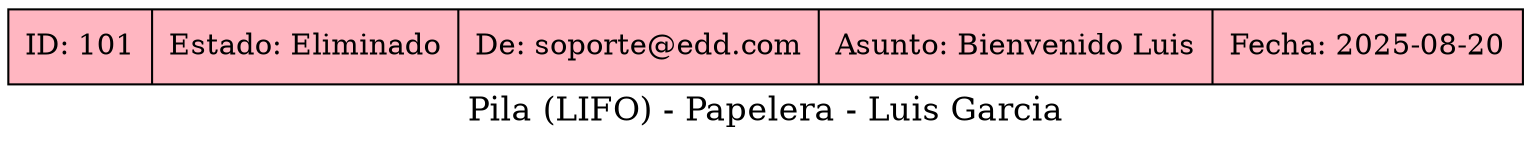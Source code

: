 digraph G {
    label="Pila (LIFO) - Papelera - Luis Garcia";
    fontsize=16;
    rankdir=TB;
    node [shape=record, style=filled];
    // PILA - El último agregado está arriba
    correo_101 [label="ID: 101|Estado: Eliminado|De: soporte@edd.com|Asunto: Bienvenido Luis|Fecha: 2025-08-20", fillcolor=lightpink];
}

